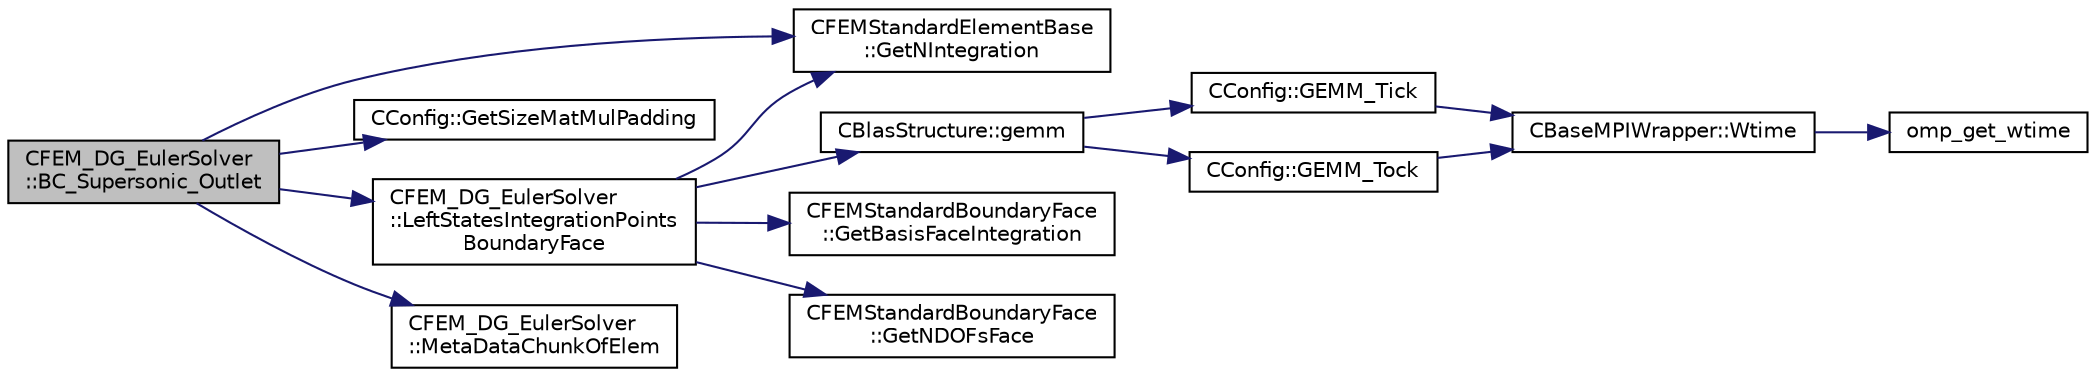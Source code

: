 digraph "CFEM_DG_EulerSolver::BC_Supersonic_Outlet"
{
 // LATEX_PDF_SIZE
  edge [fontname="Helvetica",fontsize="10",labelfontname="Helvetica",labelfontsize="10"];
  node [fontname="Helvetica",fontsize="10",shape=record];
  rankdir="LR";
  Node1 [label="CFEM_DG_EulerSolver\l::BC_Supersonic_Outlet",height=0.2,width=0.4,color="black", fillcolor="grey75", style="filled", fontcolor="black",tooltip="Impose the supersonic outlet boundary condition. It is a virtual function, because for Navier-Stokes ..."];
  Node1 -> Node2 [color="midnightblue",fontsize="10",style="solid",fontname="Helvetica"];
  Node2 [label="CFEMStandardElementBase\l::GetNIntegration",height=0.2,width=0.4,color="black", fillcolor="white", style="filled",URL="$classCFEMStandardElementBase.html#aa5ad06a05a1d7b66bccca65521168a3b",tooltip="Function, which makes available the number of integration points for this standard element."];
  Node1 -> Node3 [color="midnightblue",fontsize="10",style="solid",fontname="Helvetica"];
  Node3 [label="CConfig::GetSizeMatMulPadding",height=0.2,width=0.4,color="black", fillcolor="white", style="filled",URL="$classCConfig.html#a82d3faf3154d13bf694af4d818ef91c7",tooltip="Function to make available the matrix size in vectorization in order to optimize the gemm performance..."];
  Node1 -> Node4 [color="midnightblue",fontsize="10",style="solid",fontname="Helvetica"];
  Node4 [label="CFEM_DG_EulerSolver\l::LeftStatesIntegrationPoints\lBoundaryFace",height=0.2,width=0.4,color="black", fillcolor="white", style="filled",URL="$classCFEM__DG__EulerSolver.html#a79debb4e2ee70feac94e9a420705dbf9",tooltip="Function, which computes the left state of a boundary face."];
  Node4 -> Node5 [color="midnightblue",fontsize="10",style="solid",fontname="Helvetica"];
  Node5 [label="CBlasStructure::gemm",height=0.2,width=0.4,color="black", fillcolor="white", style="filled",URL="$classCBlasStructure.html#ad282634317e0a32bce7896e2ddc40043",tooltip="Function, which carries out a dense matrix product. It is a limited version of the BLAS gemm function..."];
  Node5 -> Node6 [color="midnightblue",fontsize="10",style="solid",fontname="Helvetica"];
  Node6 [label="CConfig::GEMM_Tick",height=0.2,width=0.4,color="black", fillcolor="white", style="filled",URL="$classCConfig.html#a2843524e5245c2c6128acdd20e746f4a",tooltip="Start the timer for profiling subroutines."];
  Node6 -> Node7 [color="midnightblue",fontsize="10",style="solid",fontname="Helvetica"];
  Node7 [label="CBaseMPIWrapper::Wtime",height=0.2,width=0.4,color="black", fillcolor="white", style="filled",URL="$classCBaseMPIWrapper.html#adcf32aa628d4b515e8835bc5c56fbf08",tooltip=" "];
  Node7 -> Node8 [color="midnightblue",fontsize="10",style="solid",fontname="Helvetica"];
  Node8 [label="omp_get_wtime",height=0.2,width=0.4,color="black", fillcolor="white", style="filled",URL="$omp__structure_8hpp.html#a649bd48ab038a72108f11f5a85316266",tooltip="Return the wall time."];
  Node5 -> Node9 [color="midnightblue",fontsize="10",style="solid",fontname="Helvetica"];
  Node9 [label="CConfig::GEMM_Tock",height=0.2,width=0.4,color="black", fillcolor="white", style="filled",URL="$classCConfig.html#a695fe18134532a43b328845dd0cce3bb",tooltip="Stop the timer for the GEMM profiling and store results."];
  Node9 -> Node7 [color="midnightblue",fontsize="10",style="solid",fontname="Helvetica"];
  Node4 -> Node10 [color="midnightblue",fontsize="10",style="solid",fontname="Helvetica"];
  Node10 [label="CFEMStandardBoundaryFace\l::GetBasisFaceIntegration",height=0.2,width=0.4,color="black", fillcolor="white", style="filled",URL="$classCFEMStandardBoundaryFace.html#a19d1d508495d95239567972e425fd0c3",tooltip="Function, which makes available the face basis functions in the integration points."];
  Node4 -> Node11 [color="midnightblue",fontsize="10",style="solid",fontname="Helvetica"];
  Node11 [label="CFEMStandardBoundaryFace\l::GetNDOFsFace",height=0.2,width=0.4,color="black", fillcolor="white", style="filled",URL="$classCFEMStandardBoundaryFace.html#a26266f4d68d95c22bbb949fe6d8f5db6",tooltip="Function, which makes available the number of DOFs of the face."];
  Node4 -> Node2 [color="midnightblue",fontsize="10",style="solid",fontname="Helvetica"];
  Node1 -> Node12 [color="midnightblue",fontsize="10",style="solid",fontname="Helvetica"];
  Node12 [label="CFEM_DG_EulerSolver\l::MetaDataChunkOfElem",height=0.2,width=0.4,color="black", fillcolor="white", style="filled",URL="$classCFEM__DG__EulerSolver.html#ad358fa06c0e5b2762ad3258eb2c677e2",tooltip="Template function, which determines some meta data for the chunk of elements/faces that must be treat..."];
}
